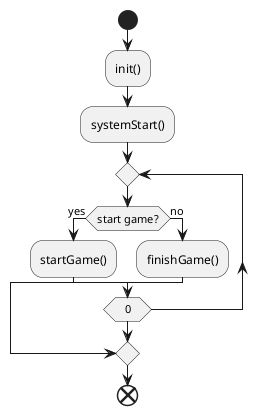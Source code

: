 @@startuml

start

:init();

:systemStart();

repeat
    if (start game?) then (yes)
        :startGame();
    else (no)
        :finishGame();
        break
    endif
repeat while (0)

end
@@enduml